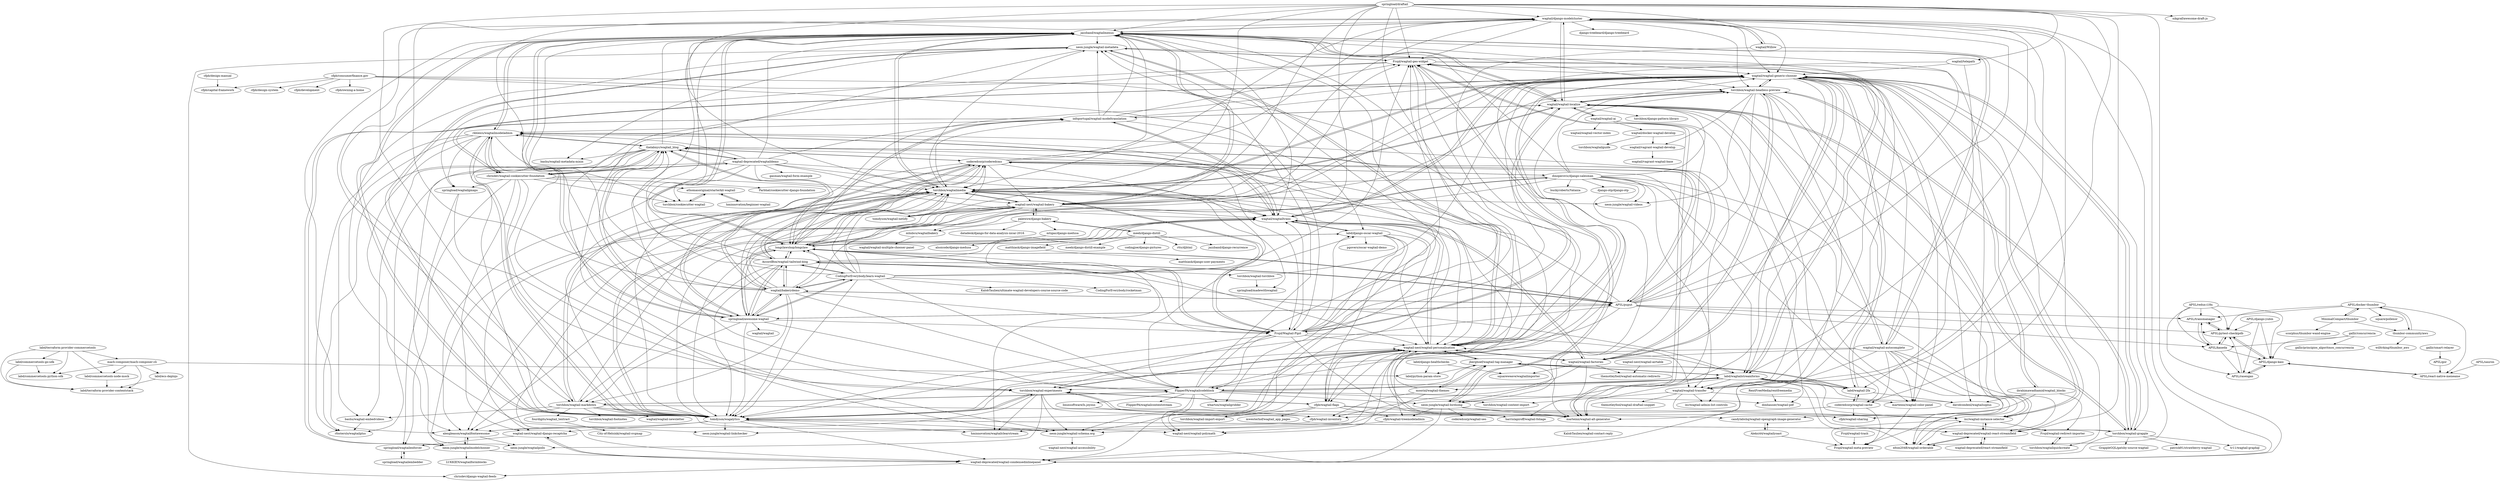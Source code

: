 digraph G {
"wagtail/django-modelcluster" -> "jazzband/wagtailmenus"
"wagtail/django-modelcluster" -> "wagtail/wagtail-localize"
"wagtail/django-modelcluster" -> "django-treebeard/django-treebeard" ["e"=1]
"wagtail/django-modelcluster" -> "torchbox/wagtail-headless-preview"
"wagtail/django-modelcluster" -> "wagtail/Willow"
"wagtail/django-modelcluster" -> "wagtail/wagtail-generic-chooser"
"wagtail/django-modelcluster" -> "torchbox/wagtailmedia"
"wagtail/django-modelcluster" -> "Frojd/wagtail-geo-widget"
"wagtail/django-modelcluster" -> "wagtail-nest/wagtail-bakery"
"wagtail/django-modelcluster" -> "wagtail/wagtail-transfer"
"wagtail/django-modelcluster" -> "labd/wagtailstreamforms"
"wagtail/django-modelcluster" -> "wagtail-deprecated/wagtail-condensedinlinepanel"
"wagtail/django-modelcluster" -> "elton2048/wagtail-orderable"
"wagtail/django-modelcluster" -> "torchbox/wagtail-markdown"
"wagtail/django-modelcluster" -> "coderedcorp/wagtail-cache"
"coderedcorp/coderedcms" -> "springload/awesome-wagtail"
"coderedcorp/coderedcms" -> "jazzband/wagtailmenus"
"coderedcorp/coderedcms" -> "longclawshop/longclaw"
"coderedcorp/coderedcms" -> "APSL/puput"
"coderedcorp/coderedcms" -> "wagtail/bakerydemo"
"coderedcorp/coderedcms" -> "Frojd/Wagtail-Pipit"
"coderedcorp/coderedcms" -> "AccordBox/wagtail-tailwind-blog"
"coderedcorp/coderedcms" -> "FlipperPA/wagtailcodeblock"
"coderedcorp/coderedcms" -> "thelabnyc/wagtail_blog"
"coderedcorp/coderedcms" -> "tomdyson/wagalytics"
"coderedcorp/coderedcms" -> "torchbox/wagtailmedia"
"coderedcorp/coderedcms" -> "labd/wagtailstreamforms"
"coderedcorp/coderedcms" -> "wagtail-nest/wagtail-bakery"
"coderedcorp/coderedcms" -> "wagtail/django-modelcluster"
"coderedcorp/coderedcms" -> "dinoperovic/django-salesman"
"jberghoef/wagtail-tag-manager" -> "wagtail-nest/wagtail-personalisation"
"jberghoef/wagtail-tag-manager" -> "marteinn/wagtail-alt-generator"
"jberghoef/wagtail-tag-manager" -> "labd/wagtail-2fa"
"jberghoef/wagtail-tag-manager" -> "labd/python-param-store"
"jberghoef/wagtail-tag-manager" -> "labd/wagtailstreamforms"
"jberghoef/wagtail-tag-manager" -> "moorinl/wagtail-themes"
"torchbox/wagtail-grapple" -> "wagtail/wagtail-generic-chooser"
"torchbox/wagtail-grapple" -> "torchbox/wagtail-headless-preview"
"torchbox/wagtail-grapple" -> "GrappleGQL/gatsby-source-wagtail"
"torchbox/wagtail-grapple" -> "patrick91/strawberry-wagtail" ["e"=1]
"torchbox/wagtail-grapple" -> "wagtail/wagtail-localize"
"torchbox/wagtail-grapple" -> "tr11/wagtail-graphql"
"torchbox/wagtail-grapple" -> "wagtail-deprecated/wagtail-condensedinlinepanel"
"torchbox/wagtail-grapple" -> "tomdyson/wagalytics"
"cfpb/design-manual" -> "cfpb/capital-framework"
"labd/wagtail-2fa" -> "wagtail/wagtail-generic-chooser"
"labd/wagtail-2fa" -> "davidcondenl/wagtailuiplus"
"labd/wagtail-2fa" -> "jberghoef/wagtail-tag-manager"
"labd/wagtail-2fa" -> "coderedcorp/wagtail-cache"
"labd/wagtail-2fa" -> "labd/wagtailstreamforms"
"cfpb/consumerfinance.gov" -> "cfpb/development"
"cfpb/consumerfinance.gov" -> "cfpb/owning-a-home"
"cfpb/consumerfinance.gov" -> "cfpb/design-system"
"cfpb/consumerfinance.gov" -> "Frojd/Wagtail-Pipit"
"cfpb/consumerfinance.gov" -> "cfpb/wagtail-flags"
"cfpb/consumerfinance.gov" -> "cfpb/capital-framework"
"cfpb/consumerfinance.gov" -> "torchbox/wagtail-headless-preview"
"MinimalCompact/thumbor" -> "APSL/docker-thumbor"
"MinimalCompact/thumbor" -> "scorphus/thumbor-wand-engine"
"MinimalCompact/thumbor" -> "thumbor-community/aws"
"matthiask/django-imagefield" -> "matthiask/django-user-payments"
"wagtail/wagtail-generic-chooser" -> "ixc/wagtail-instance-selector"
"wagtail/wagtail-generic-chooser" -> "wagtail/wagtailtrans"
"wagtail/wagtail-generic-chooser" -> "labd/wagtail-2fa"
"wagtail/wagtail-generic-chooser" -> "torchbox/wagtail-grapple"
"wagtail/wagtail-generic-chooser" -> "neon-jungle/wagtailmodelchooser"
"wagtail/wagtail-generic-chooser" -> "wagtail-nest/wagtail-personalisation"
"wagtail/wagtail-generic-chooser" -> "torchbox/wagtail-headless-preview"
"wagtail/wagtail-generic-chooser" -> "wagtail-deprecated/wagtail-react-streamfield"
"wagtail/wagtail-generic-chooser" -> "marteinn/wagtail-alt-generator"
"wagtail/wagtail-generic-chooser" -> "davidcondenl/wagtailuiplus"
"wagtail/wagtail-generic-chooser" -> "ibrahimawadhamid/wagtail_blocks"
"wagtail/wagtail-generic-chooser" -> "marteinn/wagtail-color-panel"
"wagtail/wagtail-generic-chooser" -> "torchbox/wagtailmedia"
"wagtail/wagtail-generic-chooser" -> "torchbox/wagtailquickcreate"
"wagtail/wagtail-generic-chooser" -> "wagtail/wagtail-factories"
"wagtail/wagtail-localize" -> "torchbox/wagtail-headless-preview"
"wagtail/wagtail-localize" -> "wagtail/wagtail-transfer"
"wagtail/wagtail-localize" -> "torchbox/wagtail-grapple"
"wagtail/wagtail-localize" -> "jazzband/wagtailmenus"
"wagtail/wagtail-localize" -> "wagtail/django-modelcluster"
"wagtail/wagtail-localize" -> "wagtail/wagtail-generic-chooser"
"wagtail/wagtail-localize" -> "coderedcorp/wagtail-cache"
"wagtail/wagtail-localize" -> "torchbox/wagtailmedia"
"wagtail/wagtail-localize" -> "wagtail/wagtail-autocomplete"
"wagtail/wagtail-localize" -> "wagtail/wagtail-ai"
"wagtail/wagtail-localize" -> "marteinn/wagtail-color-panel"
"wagtail/wagtail-localize" -> "infoportugal/wagtail-modeltranslation"
"wagtail/wagtail-localize" -> "torchbox/django-pattern-library" ["e"=1]
"wagtail/wagtail-localize" -> "Frojd/wagtail-geo-widget"
"wagtail/wagtail-localize" -> "Frojd/Wagtail-Pipit"
"labd/terraform-provider-commercetools" -> "labd/terraform-provider-contentstack"
"labd/terraform-provider-commercetools" -> "mach-composer/mach-composer-cli"
"labd/terraform-provider-commercetools" -> "labd/commercetools-python-sdk"
"labd/terraform-provider-commercetools" -> "labd/commercetools-go-sdk"
"labd/terraform-provider-commercetools" -> "labd/commercetools-node-mock"
"labd/commercetools-go-sdk" -> "labd/terraform-provider-contentstack"
"labd/commercetools-go-sdk" -> "labd/commercetools-python-sdk"
"labd/wagtailstreamforms" -> "ixc/wagtail-instance-selector"
"labd/wagtailstreamforms" -> "labd/wagtail-2fa"
"labd/wagtailstreamforms" -> "jberghoef/wagtail-tag-manager"
"labd/wagtailstreamforms" -> "wagtail/wagtail-transfer"
"labd/wagtailstreamforms" -> "Frojd/wagtail-geo-widget"
"labd/wagtailstreamforms" -> "elton2048/wagtail-orderable"
"labd/wagtailstreamforms" -> "wagtail/wagtail-generic-chooser"
"labd/wagtailstreamforms" -> "wagtail-nest/wagtail-personalisation"
"labd/wagtailstreamforms" -> "davidcondenl/wagtailuiplus"
"labd/wagtailstreamforms" -> "moorinl/wagtail-themes"
"labd/wagtailstreamforms" -> "marteinn/wagtail-alt-generator"
"labd/wagtailstreamforms" -> "neon-jungle/wagtail-birdsong"
"labd/wagtailstreamforms" -> "torchbox/wagtail-experiments"
"labd/wagtailstreamforms" -> "FlipperPA/wagtailcodeblock"
"labd/wagtailstreamforms" -> "wagtail-deprecated/wagtail-react-streamfield"
"CodingForEverybody/learn-wagtail" -> "jazzband/wagtailmenus"
"CodingForEverybody/learn-wagtail" -> "AccordBox/wagtail-tailwind-blog"
"CodingForEverybody/learn-wagtail" -> "CodingForEverybody/rocketman"
"CodingForEverybody/learn-wagtail" -> "wagtail/bakerydemo"
"CodingForEverybody/learn-wagtail" -> "springload/awesome-wagtail"
"CodingForEverybody/learn-wagtail" -> "wagtail-nest/wagtail-bakery"
"CodingForEverybody/learn-wagtail" -> "tomdyson/wagalytics"
"CodingForEverybody/learn-wagtail" -> "torchbox/wagtailmedia"
"CodingForEverybody/learn-wagtail" -> "KalobTaulien/ultimate-wagtail-developers-course-source-code"
"CodingForEverybody/learn-wagtail" -> "FlipperPA/wagtailcodeblock"
"CodingForEverybody/learn-wagtail" -> "longclawshop/longclaw"
"CodingForEverybody/learn-wagtail" -> "labd/django-oscar-wagtail"
"CodingForEverybody/learn-wagtail" -> "Frojd/wagtail-geo-widget"
"CodingForEverybody/learn-wagtail" -> "coderedcorp/coderedcms"
"wagtail-deprecated/wagtaildemo" -> "chrisdev/wagtail-cookiecutter-foundation"
"wagtail-deprecated/wagtaildemo" -> "torchbox/cookiecutter-wagtail"
"wagtail-deprecated/wagtaildemo" -> "jazzband/wagtailmenus"
"wagtail-deprecated/wagtaildemo" -> "rkhleics/wagtailmodeladmin"
"wagtail-deprecated/wagtaildemo" -> "wagtail/wagtailtrans"
"wagtail-deprecated/wagtaildemo" -> "thelabnyc/wagtail_blog"
"wagtail-deprecated/wagtaildemo" -> "wagtail-nest/wagtail-bakery"
"wagtail-deprecated/wagtaildemo" -> "springload/madewithwagtail"
"wagtail-deprecated/wagtaildemo" -> "alexgleason/wagtailfontawesome"
"wagtail-deprecated/wagtaildemo" -> "torchbox/wagtailmedia"
"wagtail-deprecated/wagtaildemo" -> "rfosterslo/wagtailplus"
"wagtail-deprecated/wagtaildemo" -> "infoportugal/wagtail-modeltranslation"
"wagtail-deprecated/wagtaildemo" -> "gasman/wagtail-form-example"
"tomdyson/wagtail-netlify" -> "wagtail-nest/wagtail-bakery"
"elton2048/wagtail-orderable" -> "wagtail-deprecated/wagtail-react-streamfield"
"elton2048/wagtail-orderable" -> "ixc/wagtail-instance-selector"
"fourdigits/wagtail_textract" -> "City-of-Helsinki/wagtail-svgmap"
"ixc/wagtail-instance-selector" -> "Frojd/wagtail-meta-preview"
"ixc/wagtail-instance-selector" -> "Frojd/wagtail-redirect-importer"
"ixc/wagtail-instance-selector" -> "wagtail-deprecated/wagtail-react-streamfield"
"ixc/wagtail-instance-selector" -> "wagtail/wagtail-generic-chooser"
"torchbox/wagtail-torchbox" -> "wagtail/wagtail-generic-chooser"
"torchbox/wagtail-torchbox" -> "springload/madewithwagtail"
"wagtail/wagtail-autocomplete" -> "wagtail/wagtail-transfer"
"wagtail/wagtail-autocomplete" -> "jazzband/wagtailmenus"
"wagtail/wagtail-autocomplete" -> "wagtail/wagtail-generic-chooser"
"wagtail/wagtail-autocomplete" -> "wagtail/wagtail-localize"
"wagtail/wagtail-autocomplete" -> "coderedcorp/wagtail-cache"
"wagtail/wagtail-autocomplete" -> "wagtail/wagtail-factories"
"wagtail/wagtail-autocomplete" -> "marteinn/wagtail-color-panel"
"wagtail/wagtail-autocomplete" -> "wagtail-deprecated/wagtail-react-streamfield"
"wagtail/wagtail-autocomplete" -> "ixc/wagtail-instance-selector"
"wagtail/wagtail-autocomplete" -> "tomdyson/wagalytics"
"wagtail/wagtail-autocomplete" -> "elton2048/wagtail-orderable"
"ibrahimawadhamid/wagtail_blocks" -> "davidcondenl/wagtailuiplus"
"ibrahimawadhamid/wagtail_blocks" -> "candylabshq/wagtail-opengraph-image-generator"
"ibrahimawadhamid/wagtail_blocks" -> "wagtail/wagtail-generic-chooser"
"ibrahimawadhamid/wagtail_blocks" -> "Frojd/wagtail-redirect-importer"
"torchbox/wagtailquickcreate" -> "Frojd/wagtail-redirect-importer"
"cfpb/wagtail-treemodeladmin" -> "wagtail-nest/wagtail-polymath"
"torchbox/wagtail-headless-preview" -> "torchbox/wagtail-grapple"
"torchbox/wagtail-headless-preview" -> "wagtail/wagtail-generic-chooser"
"torchbox/wagtail-headless-preview" -> "marteinn/wagtail-alt-generator"
"torchbox/wagtail-headless-preview" -> "wagtail/wagtail-factories"
"torchbox/wagtail-headless-preview" -> "Frojd/wagtail-meta-preview"
"torchbox/wagtail-headless-preview" -> "wagtail/wagtail-localize"
"torchbox/wagtail-headless-preview" -> "neon-jungle/wagtail-videos"
"torchbox/wagtail-headless-preview" -> "wagtail/vagrant-wagtail-develop"
"torchbox/wagtail-headless-preview" -> "elton2048/wagtail-orderable"
"torchbox/wagtail-headless-preview" -> "ixc/wagtail-admin-list-controls"
"torchbox/wagtail-headless-preview" -> "neon-jungle/wagtail-schema.org"
"coderedcorp/wagtail-cache" -> "Frojd/wagtail-meta-preview"
"coderedcorp/wagtail-cache" -> "cfpb/wagtail-sharing"
"coderedcorp/wagtail-cache" -> "labd/wagtail-2fa"
"coderedcorp/wagtail-cache" -> "cfpb/wagtail-inventory"
"wagtail-deprecated/react-streamfield" -> "wagtail-deprecated/wagtail-react-streamfield"
"wagtail-deprecated/wagtail-react-streamfield" -> "wagtail-deprecated/react-streamfield"
"wagtail-deprecated/wagtail-react-streamfield" -> "elton2048/wagtail-orderable"
"wagtail-deprecated/wagtail-react-streamfield" -> "ixc/wagtail-instance-selector"
"linuxsoftware/ls.joyous" -> "cfpb/wagtail-inventory"
"APSL/django-yubin" -> "APSL/django-kaio"
"APSL/django-yubin" -> "APSL/rasengan"
"APSL/django-yubin" -> "APSL/pytest-checkipdb"
"APSL/rasengan" -> "APSL/django-kaio"
"APSL/rasengan" -> "APSL/pytest-checkipdb"
"dinoperovic/django-salesman" -> "buckyroberts/Vataxia" ["e"=1]
"dinoperovic/django-salesman" -> "longclawshop/longclaw"
"dinoperovic/django-salesman" -> "wagtail/wagtail-localize"
"dinoperovic/django-salesman" -> "jazzband/wagtailmenus"
"dinoperovic/django-salesman" -> "wagtail/wagtail-transfer"
"dinoperovic/django-salesman" -> "neon-jungle/wagtail-videos"
"dinoperovic/django-salesman" -> "ixc/wagtail-instance-selector"
"dinoperovic/django-salesman" -> "coderedcorp/coderedcms"
"dinoperovic/django-salesman" -> "torchbox/wagtailmedia"
"dinoperovic/django-salesman" -> "wagtail/bakerydemo"
"dinoperovic/django-salesman" -> "neon-jungle/wagtail-birdsong"
"dinoperovic/django-salesman" -> "torchbox/wagtail-headless-preview"
"dinoperovic/django-salesman" -> "marteinn/wagtail-color-panel"
"dinoperovic/django-salesman" -> "django-otp/django-otp" ["e"=1]
"dinoperovic/django-salesman" -> "elton2048/wagtail-orderable"
"mtigas/django-medusa" -> "alsoicode/django-medusa"
"springload/wagtailembedder" -> "springload/wagtailenforcer"
"mach-composer/mach-composer-cli" -> "labd/commercetools-node-mock"
"mach-composer/mach-composer-cli" -> "labd/terraform-provider-contentstack"
"mach-composer/mach-composer-cli" -> "labd/ecs-deplojo"
"mach-composer/mach-composer-cli" -> "labd/python-param-store"
"mach-composer/mach-composer-cli" -> "labd/commercetools-python-sdk"
"springload/wagtailgmaps" -> "springload/wagtailenforcer"
"springload/wagtailgmaps" -> "neon-jungle/wagtail-schema.org"
"wagtail/docker-wagtail-develop" -> "torchbox/wagtailguide"
"wagtail/docker-wagtail-develop" -> "wagtail/vagrant-wagtail-develop"
"wagtail/wagtail-transfer" -> "torchbox/wagtail-content-import"
"wagtail/wagtail-transfer" -> "ixc/wagtail-instance-selector"
"wagtail/wagtail-transfer" -> "marteinn/wagtail-color-panel"
"wagtail/wagtail-transfer" -> "themotleyfool/wagtail-draftail-snippet"
"wagtail/wagtail-transfer" -> "ixc/wagtail-admin-list-controls"
"wagtail/Willow" -> "wagtail/django-modelcluster"
"wagtail/Willow" -> "wagtail-nest/wagtail-personalisation"
"wagtail/Willow" -> "torchbox/wagtail-grapple"
"Aleksi44/wagtailyoast" -> "Frojd/wagtail-meta-preview"
"Aleksi44/wagtailyoast" -> "candylabshq/wagtail-opengraph-image-generator"
"gallir/concurrencia" -> "APSL/kaneda"
"gallir/concurrencia" -> "APSL/django-kaio"
"gallir/concurrencia" -> "gallir/principios_algoritmos_concurrencia"
"mhnbcu/wagtailbakery" -> "wagtail/wagtail-multiple-chooser-panel"
"wagtail-nest/wagtail-airtable" -> "themotleyfool/wagtail-automatic-redirects"
"neon-jungle/wagtail-birdsong" -> "ixc/wagtail-instance-selector"
"neon-jungle/wagtail-birdsong" -> "marteinn/wagtail-alt-generator"
"neon-jungle/wagtail-birdsong" -> "coderedcorp/wagtail-seo"
"neon-jungle/wagtail-birdsong" -> "jberghoef/wagtail-tag-manager"
"neon-jungle/wagtail-birdsong" -> "Frojd/wagtail-geo-widget"
"neon-jungle/wagtail-birdsong" -> "cfpb/wagtail-treemodeladmin"
"neon-jungle/wagtail-birdsong" -> "wagtail-deprecated/wagtail-condensedinlinepanel"
"Frojd/wagtail-redirect-importer" -> "torchbox/wagtailquickcreate"
"candylabshq/wagtail-opengraph-image-generator" -> "Aleksi44/wagtailyoast"
"marteinn/wagtail-color-panel" -> "Frojd/wagtail-meta-preview"
"meeb/django-distill" -> "meeb/django-distill-example"
"meeb/django-distill" -> "palewire/django-bakery"
"meeb/django-distill" -> "codingjoe/django-pictures" ["e"=1]
"meeb/django-distill" -> "rtts/djhtml" ["e"=1]
"meeb/django-distill" -> "jazzband/django-recurrence" ["e"=1]
"meeb/django-distill" -> "matthiask/django-imagefield"
"thelabnyc/wagtail_blog" -> "rkhleics/wagtailmodeladmin"
"thelabnyc/wagtail_blog" -> "longclawshop/longclaw"
"thelabnyc/wagtail_blog" -> "bashu/wagtail-embedvideos"
"thelabnyc/wagtail_blog" -> "tomdyson/wagalytics"
"thelabnyc/wagtail_blog" -> "chrisdev/wagtail-cookiecutter-foundation"
"thelabnyc/wagtail_blog" -> "APSL/puput"
"thelabnyc/wagtail_blog" -> "wagtail-deprecated/wagtaildemo"
"thelabnyc/wagtail_blog" -> "springload/awesome-wagtail"
"thelabnyc/wagtail_blog" -> "wagtail-nest/wagtail-personalisation"
"thelabnyc/wagtail_blog" -> "coderedcorp/coderedcms"
"thelabnyc/wagtail_blog" -> "cfpb/wagtail-flags"
"thelabnyc/wagtail_blog" -> "jazzband/wagtailmenus"
"thelabnyc/wagtail_blog" -> "neon-jungle/wagtailpolls"
"thelabnyc/wagtail_blog" -> "rfosterslo/wagtailplus"
"thelabnyc/wagtail_blog" -> "bashu/wagtail-metadata-mixin"
"thumbor-community/aws" -> "willtrking/thumbor_aws"
"thumbor-community/aws" -> "APSL/docker-thumbor"
"palewire/django-bakery" -> "wagtail-nest/wagtail-bakery"
"palewire/django-bakery" -> "meeb/django-distill"
"palewire/django-bakery" -> "mtigas/django-medusa"
"palewire/django-bakery" -> "mhnbcu/wagtailbakery"
"palewire/django-bakery" -> "datadesk/django-for-data-analysis-nicar-2016" ["e"=1]
"wagtail/telepath" -> "labd/wagtail-2fa"
"wagtail/telepath" -> "wagtail/wagtail-generic-chooser"
"wagtail/telepath" -> "cfpb/wagtail-treemodeladmin"
"Frojd/wagtail-trash" -> "Frojd/wagtail-meta-preview"
"labd/django-healthchecks" -> "labd/python-param-store"
"labd/django-healthchecks" -> "squareweave/wagtailimporter"
"infoportugal/wagtail-modeltranslation" -> "wagtail/wagtailtrans"
"infoportugal/wagtail-modeltranslation" -> "neon-jungle/wagtail-metadata"
"infoportugal/wagtail-modeltranslation" -> "Frojd/wagtail-geo-widget"
"infoportugal/wagtail-modeltranslation" -> "jazzband/wagtailmenus"
"infoportugal/wagtail-modeltranslation" -> "longclawshop/longclaw"
"infoportugal/wagtail-modeltranslation" -> "wagtail/wagtail-localize"
"infoportugal/wagtail-modeltranslation" -> "wagtail/wagtail-generic-chooser"
"infoportugal/wagtail-modeltranslation" -> "labd/django-oscar-wagtail"
"infoportugal/wagtail-modeltranslation" -> "rkhleics/wagtailmodeladmin"
"infoportugal/wagtail-modeltranslation" -> "chrisdev/wagtail-cookiecutter-foundation"
"infoportugal/wagtail-modeltranslation" -> "torchbox/wagtailmedia"
"bashu/wagtail-embedvideos" -> "rfosterslo/wagtailplus"
"APSL/puput" -> "jazzband/wagtailmenus"
"APSL/puput" -> "springload/awesome-wagtail"
"APSL/puput" -> "coderedcorp/coderedcms"
"APSL/puput" -> "longclawshop/longclaw"
"APSL/puput" -> "thelabnyc/wagtail_blog"
"APSL/puput" -> "APSL/kaneda"
"APSL/puput" -> "wagtail/bakerydemo"
"APSL/puput" -> "AccordBox/wagtail-tailwind-blog"
"APSL/puput" -> "torchbox/wagtailmedia"
"APSL/puput" -> "wagtail/django-modelcluster"
"APSL/puput" -> "APSL/pytest-checkipdb"
"APSL/puput" -> "FlipperPA/wagtailcodeblock"
"APSL/puput" -> "rkhleics/wagtailmodeladmin"
"APSL/puput" -> "tomdyson/wagalytics"
"APSL/puput" -> "APSL/transmanager"
"wagtail/vagrant-wagtail-develop" -> "wagtail/vagrant-wagtail-base"
"rkhleics/wagtailmodeladmin" -> "wagtail/wagtailtrans"
"rkhleics/wagtailmodeladmin" -> "rfosterslo/wagtailplus"
"rkhleics/wagtailmodeladmin" -> "alexgleason/wagtailfontawesome"
"rkhleics/wagtailmodeladmin" -> "bashu/wagtail-embedvideos"
"rkhleics/wagtailmodeladmin" -> "torchbox/cookiecutter-wagtail"
"rkhleics/wagtailmodeladmin" -> "tomdyson/wagalytics"
"rkhleics/wagtailmodeladmin" -> "springload/wagtailgmaps"
"rkhleics/wagtailmodeladmin" -> "jazzband/wagtailmenus"
"rkhleics/wagtailmodeladmin" -> "chrisdev/wagtail-cookiecutter-foundation"
"rkhleics/wagtailmodeladmin" -> "neon-jungle/wagtail-schema.org"
"rkhleics/wagtailmodeladmin" -> "torchbox/wagtail-experiments"
"rkhleics/wagtailmodeladmin" -> "thelabnyc/wagtail_blog"
"chrisdev/wagtail-cookiecutter-foundation" -> "athomasoriginal/starterkit-wagtail"
"chrisdev/wagtail-cookiecutter-foundation" -> "torchbox/cookiecutter-wagtail"
"chrisdev/wagtail-cookiecutter-foundation" -> "rkhleics/wagtailmodeladmin"
"chrisdev/wagtail-cookiecutter-foundation" -> "springload/wagtailgmaps"
"chrisdev/wagtail-cookiecutter-foundation" -> "wagtail-deprecated/wagtaildemo"
"chrisdev/wagtail-cookiecutter-foundation" -> "torchbox/wagtail-experiments"
"chrisdev/wagtail-cookiecutter-foundation" -> "Parbhat/cookiecutter-django-foundation"
"chrisdev/wagtail-cookiecutter-foundation" -> "wagtail/wagtailtrans"
"chrisdev/wagtail-cookiecutter-foundation" -> "springload/wagtailenforcer"
"chrisdev/wagtail-cookiecutter-foundation" -> "wagtail-nest/wagtail-django-recaptcha"
"chrisdev/wagtail-cookiecutter-foundation" -> "infoportugal/wagtail-modeltranslation"
"chrisdev/wagtail-cookiecutter-foundation" -> "tomdyson/wagalytics"
"chrisdev/wagtail-cookiecutter-foundation" -> "thelabnyc/wagtail_blog"
"labd/commercetools-node-mock" -> "labd/terraform-provider-contentstack"
"Frojd/Wagtail-Pipit" -> "wagtail/wagtail-generic-chooser"
"Frojd/Wagtail-Pipit" -> "torchbox/wagtailmedia"
"Frojd/Wagtail-Pipit" -> "torchbox/wagtail-experiments"
"Frojd/Wagtail-Pipit" -> "wagtail-nest/wagtail-personalisation"
"Frojd/Wagtail-Pipit" -> "marteinn/wagtail-alt-generator"
"Frojd/Wagtail-Pipit" -> "jazzband/wagtailmenus"
"Frojd/Wagtail-Pipit" -> "FlipperPA/wagtailcodeblock"
"Frojd/Wagtail-Pipit" -> "wagtail/wagtail-transfer"
"Frojd/Wagtail-Pipit" -> "longclawshop/longclaw"
"Frojd/Wagtail-Pipit" -> "wagtail/wagtail-localize"
"Frojd/Wagtail-Pipit" -> "Frojd/wagtail-geo-widget"
"Frojd/Wagtail-Pipit" -> "wagtail/wagtailtrans"
"Frojd/Wagtail-Pipit" -> "neon-jungle/wagtail-metadata"
"Frojd/Wagtail-Pipit" -> "labd/django-oscar-wagtail"
"Frojd/Wagtail-Pipit" -> "tomdyson/wagalytics"
"APSL/docker-thumbor" -> "MinimalCompact/thumbor"
"APSL/docker-thumbor" -> "thumbor-community/aws"
"APSL/docker-thumbor" -> "APSL/pytest-checkipdb"
"APSL/docker-thumbor" -> "APSL/transmanager"
"APSL/docker-thumbor" -> "square/pollexor" ["e"=1]
"APSL/docker-thumbor" -> "APSL/react-native-meneame"
"springload/wagtailenforcer" -> "springload/wagtailembedder"
"torchbox/cookiecutter-wagtail" -> "athomasoriginal/starterkit-wagtail"
"APSL/react-native-meneame" -> "APSL/django-kaio"
"wagtail-nest/wagtail-django-recaptcha" -> "wagtail-deprecated/wagtail-condensedinlinepanel"
"wagtail-nest/wagtail-django-recaptcha" -> "springload/wagtailenforcer"
"alexgleason/wagtailfontawesome" -> "neon-jungle/wagtailpolls"
"alexgleason/wagtailfontawesome" -> "neon-jungle/wagtailmodelchooser"
"torchbox/wagtail-markdown" -> "torchbox/wagtailmedia"
"torchbox/wagtail-markdown" -> "FlipperPA/wagtailcodeblock"
"torchbox/wagtail-markdown" -> "torchbox/wagtail-footnotes"
"torchbox/wagtail-markdown" -> "tomdyson/wagalytics"
"torchbox/wagtail-markdown" -> "bashu/wagtail-embedvideos"
"torchbox/wagtail-markdown" -> "wagtail/wagtail-newsletter"
"torchbox/wagtail-markdown" -> "alexgleason/wagtailfontawesome"
"torchbox/wagtail-markdown" -> "fourdigits/wagtail_textract"
"torchbox/wagtail-markdown" -> "wagtail-nest/wagtail-bakery"
"torchbox/wagtail-markdown" -> "candylabshq/wagtail-opengraph-image-generator"
"torchbox/wagtail-markdown" -> "jazzband/wagtailmenus"
"torchbox/wagtail-markdown" -> "wagtail-nest/wagtail-polymath"
"RentFreeMedia/rentfreemedia" -> "donhauser/wagtail-pdf"
"labd/ecs-deplojo" -> "labd/terraform-provider-contentstack"
"APSL/redux-i18n" -> "APSL/kaneda"
"APSL/redux-i18n" -> "APSL/transmanager"
"APSL/redux-i18n" -> "APSL/pytest-checkipdb"
"APSL/redux-i18n" -> "APSL/django-kaio"
"APSL/redux-i18n" -> "APSL/rasengan"
"jazzband/wagtailmenus" -> "torchbox/wagtailmedia"
"jazzband/wagtailmenus" -> "tomdyson/wagalytics"
"jazzband/wagtailmenus" -> "longclawshop/longclaw"
"jazzband/wagtailmenus" -> "wagtail-nest/wagtail-bakery"
"jazzband/wagtailmenus" -> "wagtail/django-modelcluster"
"jazzband/wagtailmenus" -> "wagtail/wagtail-autocomplete"
"jazzband/wagtailmenus" -> "springload/awesome-wagtail"
"jazzband/wagtailmenus" -> "wagtail/wagtail-localize"
"jazzband/wagtailmenus" -> "wagtail/wagtailtrans"
"jazzband/wagtailmenus" -> "wagtail/wagtail-generic-chooser"
"jazzband/wagtailmenus" -> "neon-jungle/wagtail-metadata"
"jazzband/wagtailmenus" -> "wagtail-nest/wagtail-personalisation"
"jazzband/wagtailmenus" -> "rkhleics/wagtailmodeladmin"
"jazzband/wagtailmenus" -> "alexgleason/wagtailfontawesome"
"jazzband/wagtailmenus" -> "torchbox/wagtail-headless-preview"
"torchbox/wagtailmedia" -> "jazzband/wagtailmenus"
"torchbox/wagtailmedia" -> "wagtail/wagtail-generic-chooser"
"torchbox/wagtailmedia" -> "tomdyson/wagalytics"
"torchbox/wagtailmedia" -> "wagtail-deprecated/wagtail-condensedinlinepanel"
"torchbox/wagtailmedia" -> "wagtail/wagtailtrans"
"torchbox/wagtailmedia" -> "torchbox/wagtail-markdown"
"torchbox/wagtailmedia" -> "neon-jungle/wagtail-metadata"
"torchbox/wagtailmedia" -> "wagtail-nest/wagtail-bakery"
"torchbox/wagtailmedia" -> "wagtail-nest/wagtail-personalisation"
"torchbox/wagtailmedia" -> "Frojd/Wagtail-Pipit"
"torchbox/wagtailmedia" -> "wagtail-nest/wagtail-django-recaptcha"
"torchbox/wagtailmedia" -> "wagtail/wagtail-localize"
"torchbox/wagtailmedia" -> "neon-jungle/wagtail-videos"
"torchbox/wagtailmedia" -> "wagtail-nest/wagtail-polymath"
"torchbox/wagtailmedia" -> "longclawshop/longclaw"
"neon-jungle/wagtail-metadata" -> "bashu/wagtail-metadata-mixin"
"neon-jungle/wagtail-metadata" -> "wagtail-nest/wagtail-personalisation"
"neon-jungle/wagtail-metadata" -> "wagtail/wagtail-transfer"
"neon-jungle/wagtail-metadata" -> "Frojd/wagtail-geo-widget"
"neon-jungle/wagtail-metadata" -> "neon-jungle/wagtail-schema.org"
"neon-jungle/wagtail-metadata" -> "neon-jungle/wagtail-linkchecker"
"neon-jungle/wagtail-metadata" -> "chrisdev/django-wagtail-feeds"
"neon-jungle/wagtail-metadata" -> "tomdyson/wagalytics"
"tomdyson/wagalytics" -> "alexgleason/wagtailfontawesome"
"tomdyson/wagalytics" -> "torchbox/wagtail-experiments"
"tomdyson/wagalytics" -> "jazzband/wagtailmenus"
"tomdyson/wagalytics" -> "wagtail/wagtail-generic-chooser"
"tomdyson/wagalytics" -> "wagtail-deprecated/wagtail-condensedinlinepanel"
"tomdyson/wagalytics" -> "neon-jungle/wagtail-schema.org"
"tomdyson/wagalytics" -> "torchbox/wagtailmedia"
"tomdyson/wagalytics" -> "wagtail/wagtailtrans"
"tomdyson/wagalytics" -> "neon-jungle/wagtail-metadata"
"tomdyson/wagalytics" -> "neon-jungle/wagtail-linkchecker"
"tomdyson/wagalytics" -> "wagtail-nest/wagtail-personalisation"
"tomdyson/wagalytics" -> "rkhleics/wagtailmodeladmin"
"tomdyson/wagalytics" -> "wagtail-nest/wagtail-django-recaptcha"
"tomdyson/wagalytics" -> "hminnovation/wagtailclearstream"
"tomdyson/wagalytics" -> "torchbox/wagtail-grapple"
"wagtail-deprecated/wagtail-condensedinlinepanel" -> "chrisdev/django-wagtail-feeds"
"wagtail-deprecated/wagtail-condensedinlinepanel" -> "wagtail-nest/wagtail-django-recaptcha"
"APSL/gor" -> "APSL/react-native-meneame"
"athomasoriginal/starterkit-wagtail" -> "hminnovation/beginner-wagtail"
"athomasoriginal/starterkit-wagtail" -> "torchbox/cookiecutter-wagtail"
"APSL/kaneda" -> "APSL/pytest-checkipdb"
"APSL/kaneda" -> "APSL/transmanager"
"APSL/kaneda" -> "APSL/django-kaio"
"APSL/kaneda" -> "APSL/rasengan"
"gallir/smart-relayer" -> "APSL/gor"
"springload/awesome-wagtail" -> "wagtail/bakerydemo"
"springload/awesome-wagtail" -> "coderedcorp/coderedcms"
"springload/awesome-wagtail" -> "jazzband/wagtailmenus"
"springload/awesome-wagtail" -> "APSL/puput"
"springload/awesome-wagtail" -> "AccordBox/wagtail-tailwind-blog"
"springload/awesome-wagtail" -> "wagtail/wagtail" ["e"=1]
"springload/awesome-wagtail" -> "longclawshop/longclaw"
"springload/awesome-wagtail" -> "tomdyson/wagalytics"
"springload/awesome-wagtail" -> "torchbox/wagtailmedia"
"springload/awesome-wagtail" -> "thelabnyc/wagtail_blog"
"springload/awesome-wagtail" -> "CodingForEverybody/learn-wagtail"
"springload/awesome-wagtail" -> "Frojd/Wagtail-Pipit"
"springload/awesome-wagtail" -> "FlipperPA/wagtailcodeblock"
"springload/awesome-wagtail" -> "wagtail/django-modelcluster"
"springload/awesome-wagtail" -> "torchbox/wagtail-markdown"
"wagtail/wagtail-ai" -> "wagtail/wagtail-vector-index"
"wagtail/wagtail-ai" -> "wagtail/docker-wagtail-develop"
"wagtail/wagtail-ai" -> "wagtail/wagtail-localize"
"wagtail/wagtail-ai" -> "neon-jungle/wagtail-birdsong"
"wagtail/wagtail-ai" -> "donhauser/wagtail-pdf"
"labd/django-oscar-wagtail" -> "pgovers/oscar-wagtail-demo"
"labd/django-oscar-wagtail" -> "wagtail/wagtailtrans"
"labd/django-oscar-wagtail" -> "wagtail-nest/wagtail-polymath"
"labd/django-oscar-wagtail" -> "cfpb/wagtail-flags"
"labd/django-oscar-wagtail" -> "longclawshop/longclaw"
"labd/django-oscar-wagtail" -> "wagtail-nest/wagtail-personalisation"
"labd/django-oscar-wagtail" -> "wharton/wagtailgridder"
"wagtail-nest/wagtail-bakery" -> "alexgleason/wagtailfontawesome"
"wagtail-nest/wagtail-bakery" -> "jazzband/wagtailmenus"
"wagtail-nest/wagtail-bakery" -> "wagtail/wagtail-generic-chooser"
"wagtail-nest/wagtail-bakery" -> "tomdyson/wagtail-netlify"
"wagtail-nest/wagtail-bakery" -> "wagtail/wagtailtrans"
"wagtail-nest/wagtail-bakery" -> "torchbox/wagtailmedia"
"wagtail-nest/wagtail-bakery" -> "palewire/django-bakery"
"wagtail-nest/wagtail-bakery" -> "neon-jungle/wagtailmodelchooser"
"wagtail-nest/wagtail-bakery" -> "mhnbcu/wagtailbakery"
"wagtail-nest/wagtail-bakery" -> "Frojd/wagtail-geo-widget"
"wagtail-nest/wagtail-bakery" -> "torchbox/wagtail-headless-preview"
"moorinl/wagtail-themes" -> "cfpb/wagtail-inventory"
"moorinl/wagtail-themes" -> "hminnovation/wagtailclearstream"
"moorinl/wagtail-themes" -> "wagtail-nest/wagtail-personalisation"
"moorinl/wagtail-themes" -> "jberghoef/wagtail-tag-manager"
"APSL/transmanager" -> "APSL/pytest-checkipdb"
"APSL/transmanager" -> "APSL/kaneda"
"APSL/django-kaio" -> "APSL/pytest-checkipdb"
"APSL/django-kaio" -> "APSL/rasengan"
"APSL/django-kaio" -> "APSL/react-native-meneame"
"Frojd/wagtail-geo-widget" -> "marteinn/wagtail-alt-generator"
"Frojd/wagtail-geo-widget" -> "wagtail-deprecated/wagtail-condensedinlinepanel"
"Frojd/wagtail-geo-widget" -> "labd/wagtailstreamforms"
"Frojd/wagtail-geo-widget" -> "torchbox/wagtail-experiments"
"Frojd/wagtail-geo-widget" -> "neon-jungle/wagtail-metadata"
"Frojd/wagtail-geo-widget" -> "springload/wagtailgmaps"
"Frojd/wagtail-geo-widget" -> "wagtail-nest/wagtail-personalisation"
"Frojd/wagtail-geo-widget" -> "neon-jungle/wagtail-birdsong"
"Frojd/wagtail-geo-widget" -> "wagtail/wagtail-generic-chooser"
"Frojd/wagtail-geo-widget" -> "cfpb/wagtail-sharing"
"marteinn/wagtail-alt-generator" -> "torchbox/wagtail-experiments"
"marteinn/wagtail-alt-generator" -> "wagtail-nest/wagtail-personalisation"
"marteinn/wagtail-alt-generator" -> "KalobTaulien/wagtail-contact-reply"
"marteinn/wagtail-alt-generator" -> "Frojd/wagtail-geo-widget"
"springload/draftail" -> "jazzband/wagtailmenus"
"springload/draftail" -> "wagtail-deprecated/wagtail-condensedinlinepanel"
"springload/draftail" -> "wagtail/wagtail-generic-chooser"
"springload/draftail" -> "wagtail-deprecated/wagtail-react-streamfield"
"springload/draftail" -> "tomdyson/wagalytics"
"springload/draftail" -> "torchbox/wagtailmedia"
"springload/draftail" -> "marteinn/wagtail-alt-generator"
"springload/draftail" -> "wagtail-nest/wagtail-bakery"
"springload/draftail" -> "wagtail/django-modelcluster"
"springload/draftail" -> "tomdyson/wagtail-netlify"
"springload/draftail" -> "wagtail-nest/wagtail-personalisation"
"springload/draftail" -> "nikgraf/awesome-draft-js" ["e"=1]
"springload/draftail" -> "wagtail/wagtailtrans"
"springload/draftail" -> "wagtail/telepath"
"springload/draftail" -> "Frojd/wagtail-geo-widget"
"torchbox/wagtail-experiments" -> "cfpb/wagtail-flags"
"torchbox/wagtail-experiments" -> "marteinn/wagtail-alt-generator"
"torchbox/wagtail-experiments" -> "wagtail-nest/wagtail-personalisation"
"torchbox/wagtail-experiments" -> "cfpb/wagtail-inventory"
"torchbox/wagtail-experiments" -> "neon-jungle/wagtail-schema.org"
"torchbox/wagtail-experiments" -> "alexgleason/wagtailfontawesome"
"torchbox/wagtail-experiments" -> "neon-jungle/wagtailpolls"
"torchbox/wagtail-experiments" -> "tomdyson/wagalytics"
"torchbox/wagtail-experiments" -> "hminnovation/wagtailclearstream"
"wagtail-nest/wagtail-personalisation" -> "cfpb/wagtail-flags"
"wagtail-nest/wagtail-personalisation" -> "torchbox/wagtail-experiments"
"wagtail-nest/wagtail-personalisation" -> "marteinn/wagtail-alt-generator"
"wagtail-nest/wagtail-personalisation" -> "torchbox/wagtail-import-export"
"wagtail-nest/wagtail-personalisation" -> "wagtail/wagtailtrans"
"wagtail-nest/wagtail-personalisation" -> "jberghoef/wagtail-tag-manager"
"wagtail-nest/wagtail-personalisation" -> "wagtail/wagtail-generic-chooser"
"wagtail-nest/wagtail-personalisation" -> "neon-jungle/wagtail-metadata"
"wagtail-nest/wagtail-personalisation" -> "wagtail/wagtail-factories"
"wagtail-nest/wagtail-personalisation" -> "neon-jungle/wagtail-schema.org"
"neon-jungle/wagtailmodelchooser" -> "alexgleason/wagtailfontawesome"
"neon-jungle/wagtailmodelchooser" -> "wagtail/wagtail-generic-chooser"
"neon-jungle/wagtailmodelchooser" -> "LUKKIEN/wagtailformblocks"
"neon-jungle/wagtailmodelchooser" -> "wagtail-deprecated/wagtail-condensedinlinepanel"
"neon-jungle/wagtail-schema.org" -> "wagtail-nest/wagtail-accessibility"
"wagtail/wagtail-factories" -> "wagtail-nest/wagtail-personalisation"
"wagtail/wagtail-factories" -> "harrislapiroff/wagtail-foliage"
"wagtail/wagtail-factories" -> "themotleyfool/wagtail-automatic-redirects"
"wagtail/wagtail-factories" -> "wagtail/wagtailtrans"
"wagtail/wagtail-factories" -> "squareweave/wagtailimporter"
"wagtail/wagtail-factories" -> "wagtail/wagtail-generic-chooser"
"wagtail/wagtail-factories" -> "cfpb/wagtail-inventory"
"wagtail/wagtail-factories" -> "torchbox/wagtail-headless-preview"
"wagtail/wagtailtrans" -> "infoportugal/wagtail-modeltranslation"
"wagtail/wagtailtrans" -> "labd/django-oscar-wagtail"
"wagtail/wagtailtrans" -> "wagtail/wagtail-generic-chooser"
"wagtail/wagtailtrans" -> "wagtail-nest/wagtail-personalisation"
"wagtail/wagtailtrans" -> "alexgleason/wagtailfontawesome"
"wagtail/wagtailtrans" -> "rkhleics/wagtailmodeladmin"
"wagtail/wagtailtrans" -> "wagtail/wagtail-factories"
"wagtail/wagtailtrans" -> "hminnovation/wagtailclearstream"
"wagtail/wagtailtrans" -> "wagtail-deprecated/wagtail-condensedinlinepanel"
"hminnovation/beginner-wagtail" -> "athomasoriginal/starterkit-wagtail"
"wagtail/bakerydemo" -> "springload/awesome-wagtail"
"wagtail/bakerydemo" -> "jazzband/wagtailmenus"
"wagtail/bakerydemo" -> "coderedcorp/coderedcms"
"wagtail/bakerydemo" -> "AccordBox/wagtail-tailwind-blog"
"wagtail/bakerydemo" -> "Frojd/Wagtail-Pipit"
"wagtail/bakerydemo" -> "longclawshop/longclaw"
"wagtail/bakerydemo" -> "APSL/puput"
"wagtail/bakerydemo" -> "wagtail-nest/wagtail-bakery"
"wagtail/bakerydemo" -> "wagtail/django-modelcluster"
"wagtail/bakerydemo" -> "CodingForEverybody/learn-wagtail"
"wagtail/bakerydemo" -> "tomdyson/wagalytics"
"wagtail/bakerydemo" -> "FlipperPA/wagtailcodeblock"
"wagtail/bakerydemo" -> "thelabnyc/wagtail_blog"
"wagtail/bakerydemo" -> "torchbox/wagtailmedia"
"wagtail/bakerydemo" -> "torchbox/wagtail-markdown"
"longclawshop/longclaw" -> "jazzband/wagtailmenus"
"longclawshop/longclaw" -> "labd/django-oscar-wagtail"
"longclawshop/longclaw" -> "coderedcorp/coderedcms"
"longclawshop/longclaw" -> "torchbox/wagtailmedia"
"longclawshop/longclaw" -> "infoportugal/wagtail-modeltranslation"
"longclawshop/longclaw" -> "tomdyson/wagalytics"
"longclawshop/longclaw" -> "Frojd/Wagtail-Pipit"
"longclawshop/longclaw" -> "wagtail/wagtailtrans"
"longclawshop/longclaw" -> "APSL/puput"
"longclawshop/longclaw" -> "thelabnyc/wagtail_blog"
"longclawshop/longclaw" -> "wagtail/wagtail-generic-chooser"
"longclawshop/longclaw" -> "dinoperovic/django-salesman"
"longclawshop/longclaw" -> "springload/awesome-wagtail"
"longclawshop/longclaw" -> "wagtail-nest/wagtail-personalisation"
"longclawshop/longclaw" -> "AccordBox/wagtail-tailwind-blog"
"cfpb/wagtail-flags" -> "cfpb/wagtail-sharing"
"cfpb/wagtail-flags" -> "torchbox/wagtail-import-export"
"cfpb/wagtail-flags" -> "wagtail-nest/wagtail-personalisation"
"cfpb/wagtail-flags" -> "torchbox/wagtail-experiments"
"cfpb/wagtail-flags" -> "harrislapiroff/wagtail-foliage"
"cfpb/wagtail-flags" -> "cfpb/wagtail-treemodeladmin"
"cfpb/wagtail-flags" -> "mwesterhof/wagtail_app_pages"
"FlipperPA/wagtailcodeblock" -> "wagtail-nest/wagtail-personalisation"
"FlipperPA/wagtailcodeblock" -> "wagtail-nest/wagtail-polymath"
"FlipperPA/wagtailcodeblock" -> "jberghoef/wagtail-tag-manager"
"FlipperPA/wagtailcodeblock" -> "wharton/wagtailgridder"
"FlipperPA/wagtailcodeblock" -> "donhauser/wagtail-pdf"
"FlipperPA/wagtailcodeblock" -> "Frojd/wagtail-geo-widget"
"FlipperPA/wagtailcodeblock" -> "torchbox/wagtail-markdown"
"FlipperPA/wagtailcodeblock" -> "labd/wagtailstreamforms"
"FlipperPA/wagtailcodeblock" -> "jazzband/wagtailmenus"
"FlipperPA/wagtailcodeblock" -> "neon-jungle/wagtail-metadata"
"FlipperPA/wagtailcodeblock" -> "FlipperPA/wagtailcontentstream"
"FlipperPA/wagtailcodeblock" -> "linuxsoftware/ls.joyous"
"FlipperPA/wagtailcodeblock" -> "torchbox/wagtail-content-import"
"FlipperPA/wagtailcodeblock" -> "neon-jungle/wagtail-birdsong"
"FlipperPA/wagtailcodeblock" -> "tomdyson/wagalytics"
"APSL/pytest-checkipdb" -> "APSL/transmanager"
"APSL/pytest-checkipdb" -> "APSL/kaneda"
"APSL/pytest-checkipdb" -> "APSL/django-kaio"
"cfpb/wagtail-inventory" -> "neon-jungle/wagtail-linkchecker"
"AccordBox/wagtail-tailwind-blog" -> "jazzband/wagtailmenus"
"AccordBox/wagtail-tailwind-blog" -> "springload/awesome-wagtail"
"AccordBox/wagtail-tailwind-blog" -> "wagtail/bakerydemo"
"AccordBox/wagtail-tailwind-blog" -> "longclawshop/longclaw"
"AccordBox/wagtail-tailwind-blog" -> "coderedcorp/coderedcms"
"AccordBox/wagtail-tailwind-blog" -> "CodingForEverybody/learn-wagtail"
"AccordBox/wagtail-tailwind-blog" -> "Frojd/Wagtail-Pipit"
"AccordBox/wagtail-tailwind-blog" -> "torchbox/wagtailmedia"
"AccordBox/wagtail-tailwind-blog" -> "APSL/puput"
"AccordBox/wagtail-tailwind-blog" -> "labd/wagtailstreamforms"
"AccordBox/wagtail-tailwind-blog" -> "wagtail/wagtailtrans"
"AccordBox/wagtail-tailwind-blog" -> "torchbox/wagtail-torchbox"
"AccordBox/wagtail-tailwind-blog" -> "thelabnyc/wagtail_blog"
"AccordBox/wagtail-tailwind-blog" -> "tomdyson/wagalytics"
"AccordBox/wagtail-tailwind-blog" -> "torchbox/wagtail-markdown"
"APSL/sauron" -> "APSL/react-native-meneame"
"wagtail/django-modelcluster" ["l"="48.118,19.091"]
"jazzband/wagtailmenus" ["l"="48.082,19.103"]
"wagtail/wagtail-localize" ["l"="48.129,19.079"]
"django-treebeard/django-treebeard" ["l"="47.384,18.564"]
"torchbox/wagtail-headless-preview" ["l"="48.131,19.06"]
"wagtail/Willow" ["l"="48.159,19.048"]
"wagtail/wagtail-generic-chooser" ["l"="48.102,19.058"]
"torchbox/wagtailmedia" ["l"="48.097,19.1"]
"Frojd/wagtail-geo-widget" ["l"="48.091,19.072"]
"wagtail-nest/wagtail-bakery" ["l"="48.101,19.115"]
"wagtail/wagtail-transfer" ["l"="48.148,19.087"]
"labd/wagtailstreamforms" ["l"="48.112,19.058"]
"wagtail-deprecated/wagtail-condensedinlinepanel" ["l"="48.07,19.062"]
"elton2048/wagtail-orderable" ["l"="48.146,19.069"]
"torchbox/wagtail-markdown" ["l"="48.118,19.124"]
"coderedcorp/wagtail-cache" ["l"="48.132,19.032"]
"coderedcorp/coderedcms" ["l"="48.098,19.129"]
"springload/awesome-wagtail" ["l"="48.061,19.144"]
"longclawshop/longclaw" ["l"="48.082,19.117"]
"APSL/puput" ["l"="48.074,19.163"]
"wagtail/bakerydemo" ["l"="48.104,19.148"]
"Frojd/Wagtail-Pipit" ["l"="48.099,19.084"]
"AccordBox/wagtail-tailwind-blog" ["l"="48.068,19.124"]
"FlipperPA/wagtailcodeblock" ["l"="48.118,19.104"]
"thelabnyc/wagtail_blog" ["l"="48.048,19.119"]
"tomdyson/wagalytics" ["l"="48.074,19.091"]
"dinoperovic/django-salesman" ["l"="48.138,19.107"]
"jberghoef/wagtail-tag-manager" ["l"="48.101,19.029"]
"wagtail-nest/wagtail-personalisation" ["l"="48.082,19.061"]
"marteinn/wagtail-alt-generator" ["l"="48.094,19.044"]
"labd/wagtail-2fa" ["l"="48.118,19.022"]
"labd/python-param-store" ["l"="48.084,18.94"]
"moorinl/wagtail-themes" ["l"="48.074,19.016"]
"torchbox/wagtail-grapple" ["l"="48.114,19.041"]
"GrappleGQL/gatsby-source-wagtail" ["l"="48.126,18.997"]
"patrick91/strawberry-wagtail" ["l"="48.578,17.49"]
"tr11/wagtail-graphql" ["l"="48.111,18.979"]
"cfpb/design-manual" ["l"="48.228,18.911"]
"cfpb/capital-framework" ["l"="48.203,18.938"]
"davidcondenl/wagtailuiplus" ["l"="48.135,19.017"]
"cfpb/consumerfinance.gov" ["l"="48.156,18.982"]
"cfpb/development" ["l"="48.153,18.938"]
"cfpb/owning-a-home" ["l"="48.177,18.936"]
"cfpb/design-system" ["l"="48.189,18.962"]
"cfpb/wagtail-flags" ["l"="48.068,19.03"]
"MinimalCompact/thumbor" ["l"="48.017,19.353"]
"APSL/docker-thumbor" ["l"="48.014,19.314"]
"scorphus/thumbor-wand-engine" ["l"="48.02,19.38"]
"thumbor-community/aws" ["l"="47.992,19.345"]
"matthiask/django-imagefield" ["l"="48.213,19.298"]
"matthiask/django-user-payments" ["l"="48.226,19.318"]
"ixc/wagtail-instance-selector" ["l"="48.145,19.057"]
"wagtail/wagtailtrans" ["l"="48.064,19.08"]
"neon-jungle/wagtailmodelchooser" ["l"="48.048,19.072"]
"wagtail-deprecated/wagtail-react-streamfield" ["l"="48.143,19.041"]
"ibrahimawadhamid/wagtail_blocks" ["l"="48.153,19.029"]
"marteinn/wagtail-color-panel" ["l"="48.159,19.075"]
"torchbox/wagtailquickcreate" ["l"="48.149,19.013"]
"wagtail/wagtail-factories" ["l"="48.085,19.032"]
"wagtail/wagtail-autocomplete" ["l"="48.122,19.066"]
"wagtail/wagtail-ai" ["l"="48.197,19.08"]
"infoportugal/wagtail-modeltranslation" ["l"="48.063,19.096"]
"torchbox/django-pattern-library" ["l"="48.6,17.613"]
"labd/terraform-provider-commercetools" ["l"="48.071,18.836"]
"labd/terraform-provider-contentstack" ["l"="48.073,18.848"]
"mach-composer/mach-composer-cli" ["l"="48.073,18.869"]
"labd/commercetools-python-sdk" ["l"="48.054,18.843"]
"labd/commercetools-go-sdk" ["l"="48.057,18.824"]
"labd/commercetools-node-mock" ["l"="48.06,18.855"]
"neon-jungle/wagtail-birdsong" ["l"="48.125,19.046"]
"torchbox/wagtail-experiments" ["l"="48.058,19.06"]
"CodingForEverybody/learn-wagtail" ["l"="48.084,19.139"]
"CodingForEverybody/rocketman" ["l"="48.088,19.195"]
"KalobTaulien/ultimate-wagtail-developers-course-source-code" ["l"="48.068,19.188"]
"labd/django-oscar-wagtail" ["l"="48.088,19.089"]
"wagtail-deprecated/wagtaildemo" ["l"="48.024,19.116"]
"chrisdev/wagtail-cookiecutter-foundation" ["l"="48.013,19.099"]
"torchbox/cookiecutter-wagtail" ["l"="47.985,19.097"]
"rkhleics/wagtailmodeladmin" ["l"="48.037,19.103"]
"springload/madewithwagtail" ["l"="47.975,19.075"]
"alexgleason/wagtailfontawesome" ["l"="48.051,19.1"]
"rfosterslo/wagtailplus" ["l"="48.012,19.133"]
"gasman/wagtail-form-example" ["l"="47.982,19.145"]
"tomdyson/wagtail-netlify" ["l"="48.048,19.087"]
"fourdigits/wagtail_textract" ["l"="48.176,19.158"]
"City-of-Helsinki/wagtail-svgmap" ["l"="48.204,19.172"]
"Frojd/wagtail-meta-preview" ["l"="48.177,19.041"]
"Frojd/wagtail-redirect-importer" ["l"="48.168,19.017"]
"torchbox/wagtail-torchbox" ["l"="48.014,19.062"]
"candylabshq/wagtail-opengraph-image-generator" ["l"="48.185,19.062"]
"cfpb/wagtail-treemodeladmin" ["l"="48.108,19.01"]
"wagtail-nest/wagtail-polymath" ["l"="48.111,19.076"]
"neon-jungle/wagtail-videos" ["l"="48.16,19.1"]
"wagtail/vagrant-wagtail-develop" ["l"="48.22,19.052"]
"ixc/wagtail-admin-list-controls" ["l"="48.179,19.083"]
"neon-jungle/wagtail-schema.org" ["l"="48.041,19.06"]
"cfpb/wagtail-sharing" ["l"="48.088,19.009"]
"cfpb/wagtail-inventory" ["l"="48.097,19.02"]
"wagtail-deprecated/react-streamfield" ["l"="48.18,19.021"]
"linuxsoftware/ls.joyous" ["l"="48.166,19.061"]
"APSL/django-yubin" ["l"="48.04,19.287"]
"APSL/django-kaio" ["l"="48.029,19.278"]
"APSL/rasengan" ["l"="48.043,19.27"]
"APSL/pytest-checkipdb" ["l"="48.039,19.257"]
"buckyroberts/Vataxia" ["l"="1.501,-29.548"]
"django-otp/django-otp" ["l"="47.461,18.538"]
"mtigas/django-medusa" ["l"="48.223,19.222"]
"alsoicode/django-medusa" ["l"="48.251,19.234"]
"springload/wagtailembedder" ["l"="47.951,19.127"]
"springload/wagtailenforcer" ["l"="47.98,19.111"]
"labd/ecs-deplojo" ["l"="48.09,18.852"]
"springload/wagtailgmaps" ["l"="48.006,19.079"]
"wagtail/docker-wagtail-develop" ["l"="48.25,19.065"]
"torchbox/wagtailguide" ["l"="48.282,19.064"]
"torchbox/wagtail-content-import" ["l"="48.169,19.115"]
"themotleyfool/wagtail-draftail-snippet" ["l"="48.192,19.103"]
"Aleksi44/wagtailyoast" ["l"="48.204,19.044"]
"gallir/concurrencia" ["l"="48.063,19.294"]
"APSL/kaneda" ["l"="48.053,19.249"]
"gallir/principios_algoritmos_concurrencia" ["l"="48.078,19.324"]
"mhnbcu/wagtailbakery" ["l"="48.135,19.184"]
"wagtail/wagtail-multiple-chooser-panel" ["l"="48.138,19.212"]
"wagtail-nest/wagtail-airtable" ["l"="48.02,18.947"]
"themotleyfool/wagtail-automatic-redirects" ["l"="48.047,18.978"]
"coderedcorp/wagtail-seo" ["l"="48.134,18.978"]
"meeb/django-distill" ["l"="48.193,19.254"]
"meeb/django-distill-example" ["l"="48.221,19.271"]
"palewire/django-bakery" ["l"="48.166,19.199"]
"codingjoe/django-pictures" ["l"="47.551,18.581"]
"rtts/djhtml" ["l"="48.598,17.684"]
"jazzband/django-recurrence" ["l"="47.486,18.552"]
"bashu/wagtail-embedvideos" ["l"="48.034,19.143"]
"neon-jungle/wagtailpolls" ["l"="48.026,19.091"]
"bashu/wagtail-metadata-mixin" ["l"="48.02,19.079"]
"willtrking/thumbor_aws" ["l"="47.972,19.37"]
"datadesk/django-for-data-analysis-nicar-2016" ["l"="-5.483,-41.443"]
"wagtail/telepath" ["l"="48.095,18.994"]
"Frojd/wagtail-trash" ["l"="48.216,19.017"]
"labd/django-healthchecks" ["l"="48.065,18.93"]
"squareweave/wagtailimporter" ["l"="48.071,18.967"]
"neon-jungle/wagtail-metadata" ["l"="48.074,19.075"]
"APSL/transmanager" ["l"="48.037,19.242"]
"wagtail/vagrant-wagtail-base" ["l"="48.25,19.038"]
"athomasoriginal/starterkit-wagtail" ["l"="47.956,19.091"]
"Parbhat/cookiecutter-django-foundation" ["l"="47.956,19.109"]
"wagtail-nest/wagtail-django-recaptcha" ["l"="48.034,19.083"]
"square/pollexor" ["l"="56.974,-13.702"]
"APSL/react-native-meneame" ["l"="48,19.294"]
"torchbox/wagtail-footnotes" ["l"="48.141,19.164"]
"wagtail/wagtail-newsletter" ["l"="48.155,19.155"]
"RentFreeMedia/rentfreemedia" ["l"="48.244,19.128"]
"donhauser/wagtail-pdf" ["l"="48.199,19.113"]
"APSL/redux-i18n" ["l"="48.019,19.261"]
"neon-jungle/wagtail-linkchecker" ["l"="48.053,19.036"]
"chrisdev/django-wagtail-feeds" ["l"="48.027,19.037"]
"hminnovation/wagtailclearstream" ["l"="48.044,19.046"]
"APSL/gor" ["l"="47.965,19.311"]
"hminnovation/beginner-wagtail" ["l"="47.928,19.087"]
"gallir/smart-relayer" ["l"="47.939,19.322"]
"wagtail/wagtail" ["l"="46.954,18.341"]
"wagtail/wagtail-vector-index" ["l"="48.233,19.087"]
"pgovers/oscar-wagtail-demo" ["l"="48.132,19.139"]
"wharton/wagtailgridder" ["l"="48.146,19.131"]
"KalobTaulien/wagtail-contact-reply" ["l"="48.071,18.991"]
"springload/draftail" ["l"="48.075,19.048"]
"nikgraf/awesome-draft-js" ["l"="-1.587,-36.317"]
"torchbox/wagtail-import-export" ["l"="48.044,19.018"]
"LUKKIEN/wagtailformblocks" ["l"="48.002,19.045"]
"wagtail-nest/wagtail-accessibility" ["l"="47.997,19.026"]
"harrislapiroff/wagtail-foliage" ["l"="48.057,19.003"]
"mwesterhof/wagtail_app_pages" ["l"="48.03,18.995"]
"FlipperPA/wagtailcontentstream" ["l"="48.166,19.131"]
"APSL/sauron" ["l"="47.975,19.297"]
}